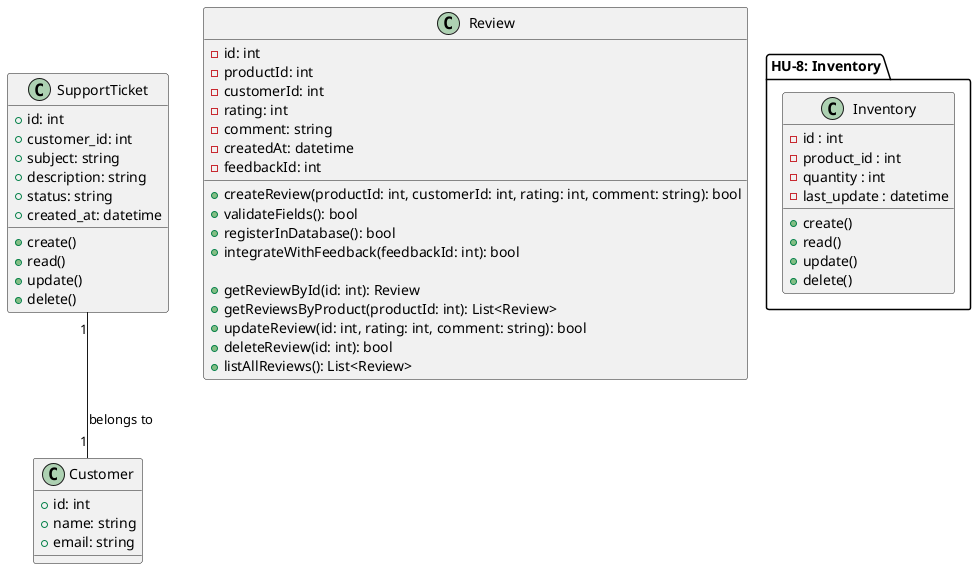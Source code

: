 @startuml

class SupportTicket {
  +id: int
  +customer_id: int
  +subject: string
  +description: string
  +status: string
  +created_at: datetime

  +create()
  +read()
  +update()
  +delete()
}

class Customer {
  +id: int
  +name: string
  +email: string
}

SupportTicket "1" -- "1" Customer : belongs to
    class Review {
    - id: int
    - productId: int
    - customerId: int
    - rating: int
    - comment: string
    - createdAt: datetime
    - feedbackId: int

    + createReview(productId: int, customerId: int, rating: int, comment: string): bool
    + validateFields(): bool
    + registerInDatabase(): bool
    + integrateWithFeedback(feedbackId: int): bool

    + getReviewById(id: int): Review
    + getReviewsByProduct(productId: int): List<Review>
    + updateReview(id: int, rating: int, comment: string): bool
    + deleteReview(id: int): bool
    + listAllReviews(): List<Review>
    }

    package "HU-8: Inventory" {

  class Inventory {
        - id : int
        - product_id : int
        - quantity : int
        - last_update : datetime
        + create()
        + read()
        + update()
        + delete()
  }

}

@enduml
